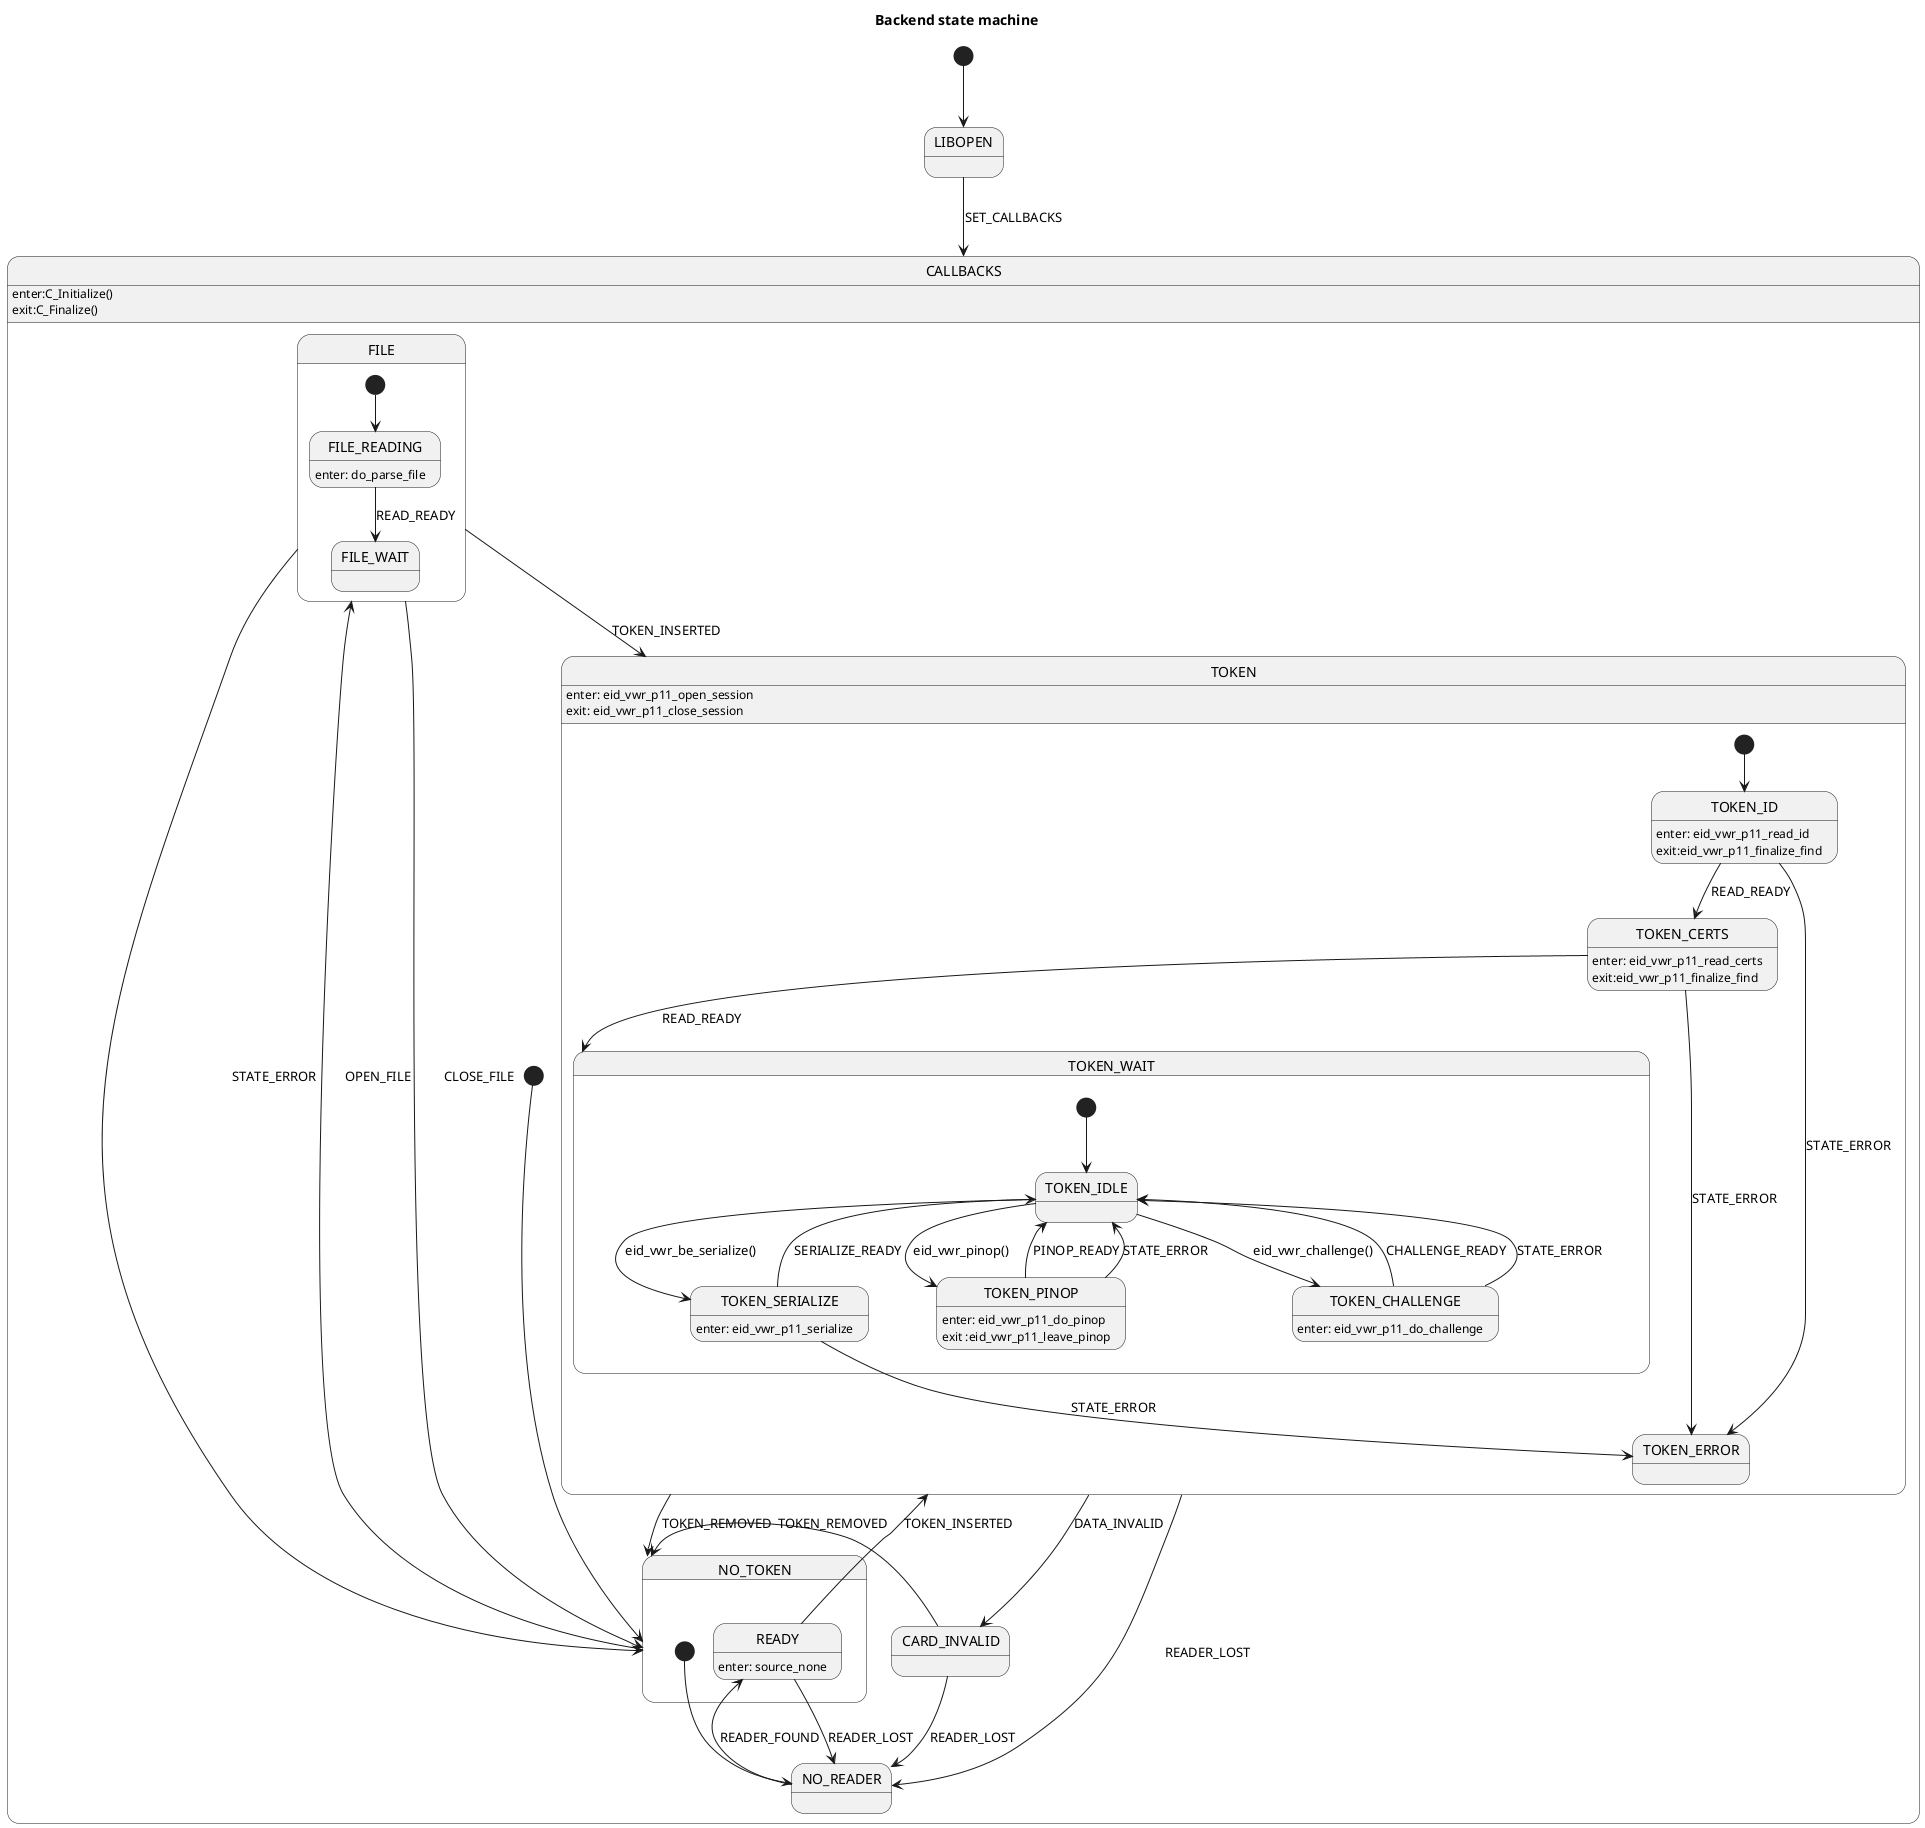@startuml
title Backend state machine

' This file documents the state machine as implemented in state.c. It
' can be converted to a diagram by way of PlantUML, see
' http://plantuml.com/

[*] --> LIBOPEN

LIBOPEN --> CALLBACKS : SET_CALLBACKS

CALLBACKS: enter:C_Initialize()\nexit:C_Finalize()
state CALLBACKS {
  state NO_TOKEN
  state TOKEN
  state FILE
  state CARD_INVALID

  [*] --> NO_TOKEN

  NO_TOKEN --> FILE : OPEN_FILE
  FILE --> NO_TOKEN : CLOSE_FILE
  FILE --> TOKEN : TOKEN_INSERTED
  FILE --> NO_TOKEN : STATE_ERROR
  state FILE {
    [*] --> FILE_READING
    FILE_READING: enter: do_parse_file
    FILE_READING --> FILE_WAIT: READ_READY
  }

  TOKEN: enter: eid_vwr_p11_open_session\nexit: eid_vwr_p11_close_session
  TOKEN --> NO_TOKEN : TOKEN_REMOVED
  TOKEN -down-> CARD_INVALID : DATA_INVALID
  TOKEN --> NO_READER : READER_LOST
  CARD_INVALID --> NO_READER : READER_LOST
' Force the arrow to go down for layout purposes

  CARD_INVALID -left-> NO_TOKEN : TOKEN_REMOVED
' Force the arrow to go up for layout purposes
  state NO_TOKEN {
    state NO_READER
    state READY

    [*] --> NO_READER
    NO_READER --> READY : READER_FOUND

    READY --> TOKEN : TOKEN_INSERTED
    READY: enter: source_none
    READY --> NO_READER: READER_LOST
  }

  state TOKEN {
    state TOKEN_ID
    state TOKEN_CERTS
    state TOKEN_ERROR
    state TOKEN_WAIT

    [*] --> TOKEN_ID

    TOKEN_ID --> TOKEN_CERTS : READ_READY
    TOKEN_ID --> TOKEN_ERROR : STATE_ERROR
    TOKEN_ID: enter: eid_vwr_p11_read_id\nexit:eid_vwr_p11_finalize_find

    TOKEN_CERTS --> TOKEN_WAIT : READ_READY
    TOKEN_CERTS --> TOKEN_ERROR : STATE_ERROR
    TOKEN_CERTS: enter: eid_vwr_p11_read_certs\nexit:eid_vwr_p11_finalize_find
 
    state TOKEN_WAIT {
      state TOKEN_IDLE
      state TOKEN_PINOP
      state TOKEN_SERIALIZE
	  state TOKEN_CHALLENGE

      [*] --> TOKEN_IDLE

      TOKEN_IDLE --> TOKEN_PINOP : eid_vwr_pinop()
      TOKEN_IDLE --> TOKEN_SERIALIZE : eid_vwr_be_serialize()
	  TOKEN_IDLE --> TOKEN_CHALLENGE : eid_vwr_challenge()

      TOKEN_PINOP --> TOKEN_IDLE : PINOP_READY 
      TOKEN_PINOP --> TOKEN_IDLE : STATE_ERROR
      TOKEN_PINOP: enter: eid_vwr_p11_do_pinop\nexit :eid_vwr_p11_leave_pinop

      TOKEN_SERIALIZE --> TOKEN_IDLE : SERIALIZE_READY 
      TOKEN_SERIALIZE --> TOKEN_ERROR : STATE_ERROR
      TOKEN_SERIALIZE: enter: eid_vwr_p11_serialize

      TOKEN_CHALLENGE --> TOKEN_IDLE : CHALLENGE_READY
      TOKEN_CHALLENGE --> TOKEN_IDLE : STATE_ERROR
	  TOKEN_CHALLENGE: enter: eid_vwr_p11_do_challenge
    }  
  }

}
@enduml
